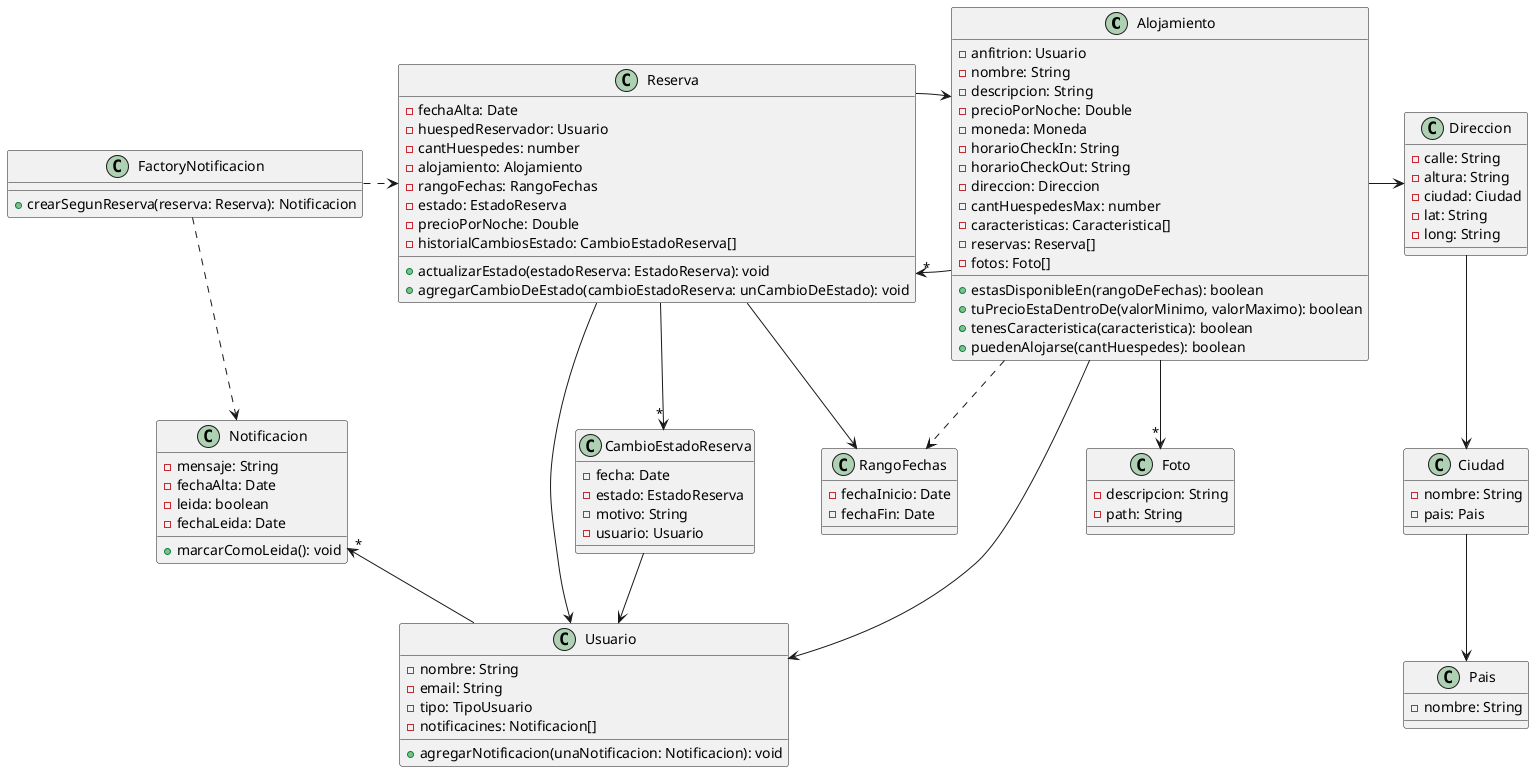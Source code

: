 @startuml birbnb

class Alojamiento {
  - anfitrion: Usuario
  - nombre: String
  - descripcion: String
  - precioPorNoche: Double
  - moneda: Moneda
  - horarioCheckIn: String
  - horarioCheckOut: String
  - direccion: Direccion
  - cantHuespedesMax: number
  - caracteristicas: Caracteristica[]
  - reservas: Reserva[]
  - fotos: Foto[]

  + estasDisponibleEn(rangoDeFechas): boolean
  + tuPrecioEstaDentroDe(valorMinimo, valorMaximo): boolean
  + tenesCaracteristica(caracteristica): boolean
  + puedenAlojarse(cantHuespedes): boolean
}

class Foto {
  - descripcion: String
  - path: String
}

class Direccion {
  - calle: String
  - altura: String
  - ciudad: Ciudad
  - lat: String
  - long: String
}

class Ciudad {
  - nombre: String
  - pais: Pais
}

class Pais {
  - nombre: String
}

class RangoFechas {
  - fechaInicio: Date
  - fechaFin: Date
}

class Reserva {
  - fechaAlta: Date
  - huespedReservador: Usuario
  - cantHuespedes: number
  - alojamiento: Alojamiento
  - rangoFechas: RangoFechas
  - estado: EstadoReserva
  - precioPorNoche: Double
  - historialCambiosEstado: CambioEstadoReserva[]

  + actualizarEstado(estadoReserva: EstadoReserva): void
  + agregarCambioDeEstado(cambioEstadoReserva: unCambioDeEstado): void
}

class CambioEstadoReserva {
  - fecha: Date
  - estado: EstadoReserva
  - motivo: String
  - usuario: Usuario
}

class FactoryNotificacion {
  + crearSegunReserva(reserva: Reserva): Notificacion
}

class Notificacion {
  - mensaje: String
  - fechaAlta: Date
  - leida: boolean
  - fechaLeida: Date

  + marcarComoLeida(): void
}

class Usuario {
  - nombre: String
  - email: String
  - tipo: TipoUsuario
  - notificacines: Notificacion[]

  + agregarNotificacion(unaNotificacion: Notificacion): void
}

Alojamiento -> Direccion
Alojamiento -->"*" Foto
Alojamiento --> Usuario
Alojamiento ..> RangoFechas
Alojamiento -l->"*" Reserva

Reserva -r-> Alojamiento
Reserva -l-> RangoFechas
Reserva --> Usuario
Reserva -->"*" CambioEstadoReserva

Direccion --> Ciudad
Ciudad --> Pais

CambioEstadoReserva --> Usuario

Usuario -u->"*" Notificacion

FactoryNotificacion .r.> Reserva
FactoryNotificacion ..> Notificacion

@enduml

